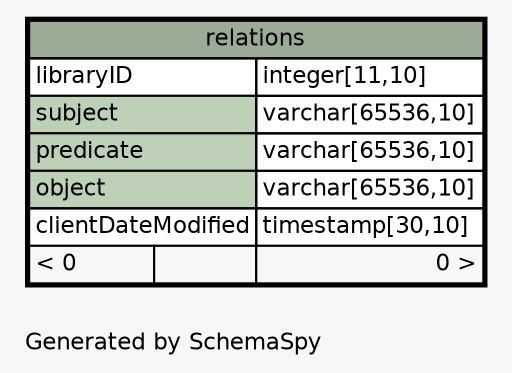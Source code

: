 // dot 2.34.0 on Linux 3.11.6-1-ARCH
// SchemaSpy rev 590
digraph "oneDegreeRelationshipsDiagram" {
  graph [
    rankdir="RL"
    bgcolor="#f7f7f7"
    label="\nGenerated by SchemaSpy"
    labeljust="l"
    nodesep="0.18"
    ranksep="0.46"
    fontname="Helvetica"
    fontsize="11"
  ];
  node [
    fontname="Helvetica"
    fontsize="11"
    shape="plaintext"
  ];
  edge [
    arrowsize="0.8"
  ];
  "relations" [
    label=<
    <TABLE BORDER="2" CELLBORDER="1" CELLSPACING="0" BGCOLOR="#ffffff">
      <TR><TD COLSPAN="3" BGCOLOR="#9bab96" ALIGN="CENTER">relations</TD></TR>
      <TR><TD PORT="libraryID" COLSPAN="2" ALIGN="LEFT">libraryID</TD><TD PORT="libraryID.type" ALIGN="LEFT">integer[11,10]</TD></TR>
      <TR><TD PORT="subject" COLSPAN="2" BGCOLOR="#bed1b8" ALIGN="LEFT">subject</TD><TD PORT="subject.type" ALIGN="LEFT">varchar[65536,10]</TD></TR>
      <TR><TD PORT="predicate" COLSPAN="2" BGCOLOR="#bed1b8" ALIGN="LEFT">predicate</TD><TD PORT="predicate.type" ALIGN="LEFT">varchar[65536,10]</TD></TR>
      <TR><TD PORT="object" COLSPAN="2" BGCOLOR="#bed1b8" ALIGN="LEFT">object</TD><TD PORT="object.type" ALIGN="LEFT">varchar[65536,10]</TD></TR>
      <TR><TD PORT="clientDateModified" COLSPAN="2" ALIGN="LEFT">clientDateModified</TD><TD PORT="clientDateModified.type" ALIGN="LEFT">timestamp[30,10]</TD></TR>
      <TR><TD ALIGN="LEFT" BGCOLOR="#f7f7f7">&lt; 0</TD><TD ALIGN="RIGHT" BGCOLOR="#f7f7f7">  </TD><TD ALIGN="RIGHT" BGCOLOR="#f7f7f7">0 &gt;</TD></TR>
    </TABLE>>
    URL="relations.html"
    tooltip="relations"
  ];
}
